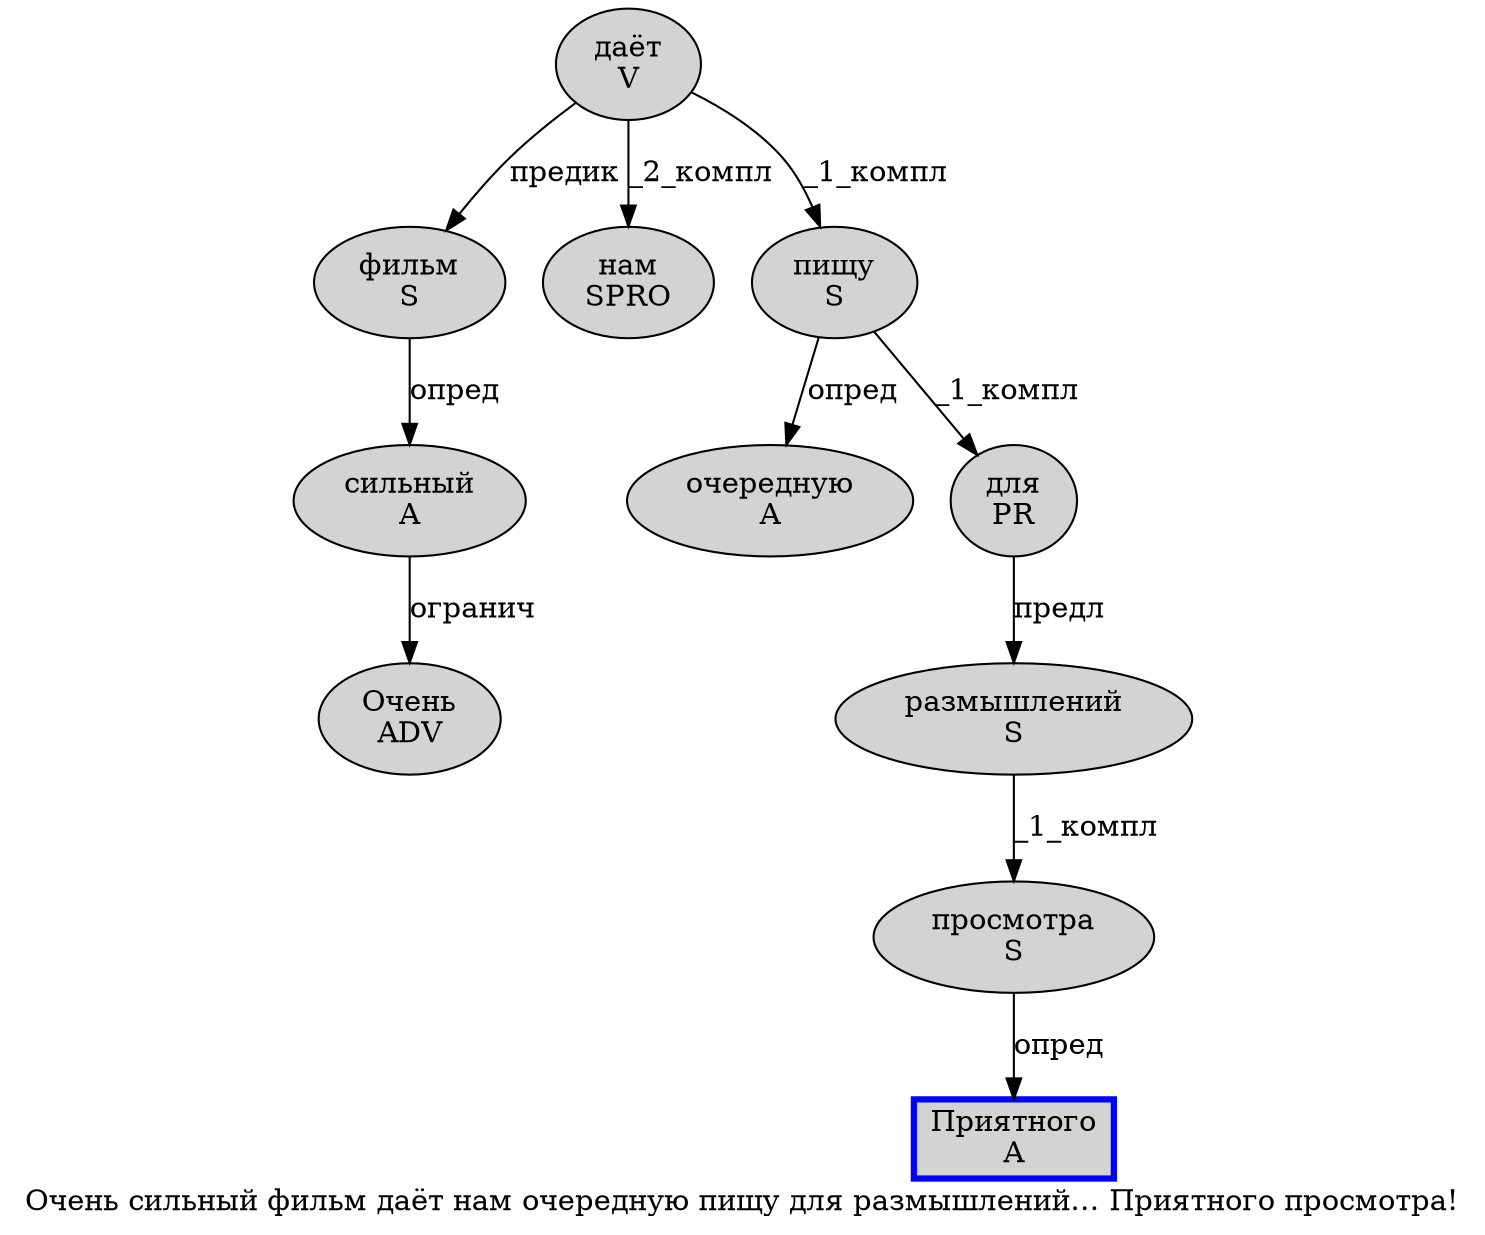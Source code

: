 digraph SENTENCE_1797 {
	graph [label="Очень сильный фильм даёт нам очередную пищу для размышлений… Приятного просмотра!"]
	node [style=filled]
		0 [label="Очень
ADV" color="" fillcolor=lightgray penwidth=1 shape=ellipse]
		1 [label="сильный
A" color="" fillcolor=lightgray penwidth=1 shape=ellipse]
		2 [label="фильм
S" color="" fillcolor=lightgray penwidth=1 shape=ellipse]
		3 [label="даёт
V" color="" fillcolor=lightgray penwidth=1 shape=ellipse]
		4 [label="нам
SPRO" color="" fillcolor=lightgray penwidth=1 shape=ellipse]
		5 [label="очередную
A" color="" fillcolor=lightgray penwidth=1 shape=ellipse]
		6 [label="пищу
S" color="" fillcolor=lightgray penwidth=1 shape=ellipse]
		7 [label="для
PR" color="" fillcolor=lightgray penwidth=1 shape=ellipse]
		8 [label="размышлений
S" color="" fillcolor=lightgray penwidth=1 shape=ellipse]
		10 [label="Приятного
A" color=blue fillcolor=lightgray penwidth=3 shape=box]
		11 [label="просмотра
S" color="" fillcolor=lightgray penwidth=1 shape=ellipse]
			11 -> 10 [label="опред"]
			3 -> 2 [label="предик"]
			3 -> 4 [label="_2_компл"]
			3 -> 6 [label="_1_компл"]
			6 -> 5 [label="опред"]
			6 -> 7 [label="_1_компл"]
			2 -> 1 [label="опред"]
			8 -> 11 [label="_1_компл"]
			1 -> 0 [label="огранич"]
			7 -> 8 [label="предл"]
}